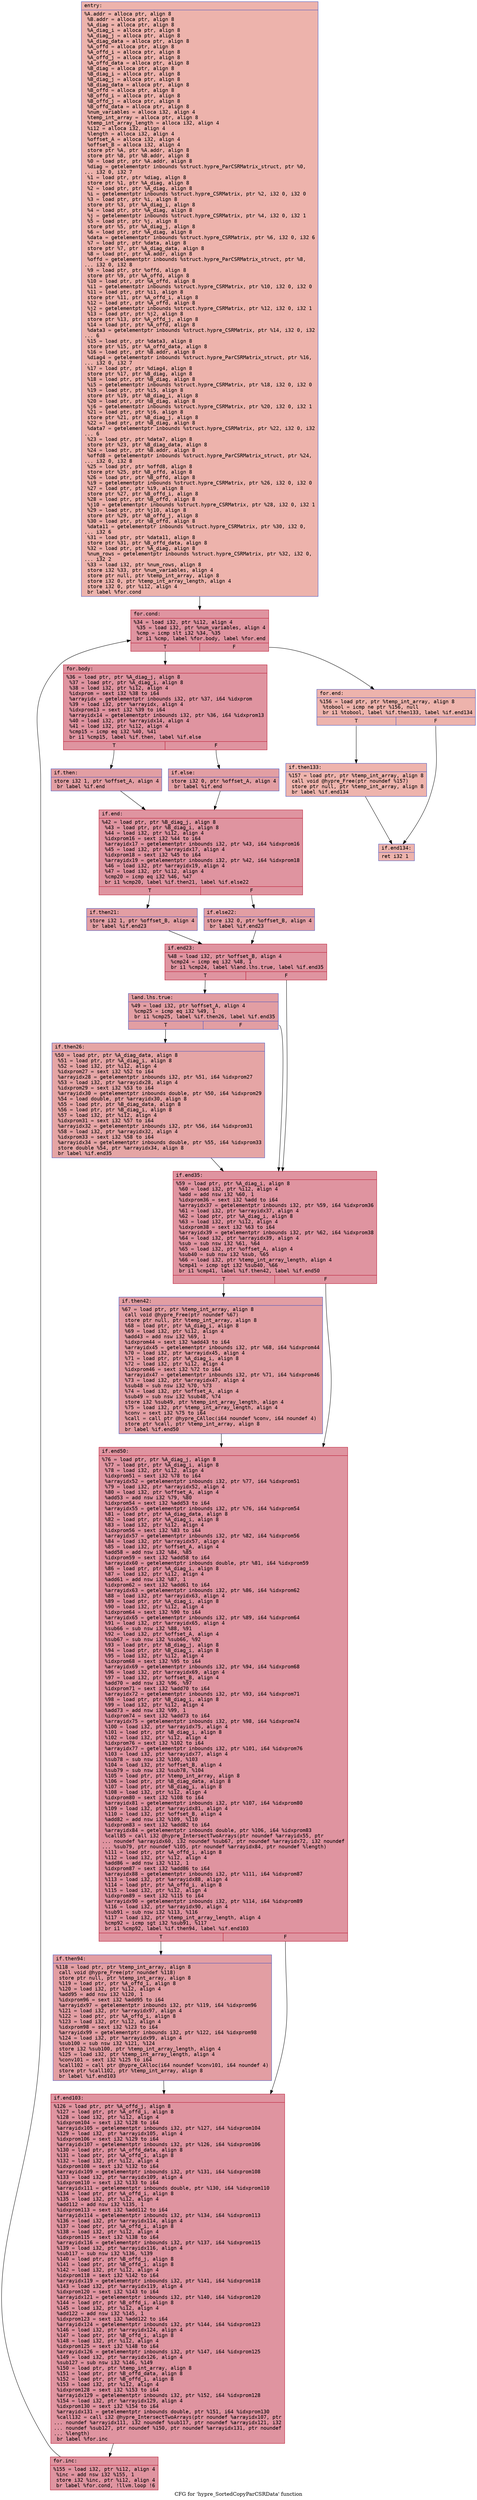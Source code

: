 digraph "CFG for 'hypre_SortedCopyParCSRData' function" {
	label="CFG for 'hypre_SortedCopyParCSRData' function";

	Node0x558f78b81e20 [shape=record,color="#3d50c3ff", style=filled, fillcolor="#d6524470" fontname="Courier",label="{entry:\l|  %A.addr = alloca ptr, align 8\l  %B.addr = alloca ptr, align 8\l  %A_diag = alloca ptr, align 8\l  %A_diag_i = alloca ptr, align 8\l  %A_diag_j = alloca ptr, align 8\l  %A_diag_data = alloca ptr, align 8\l  %A_offd = alloca ptr, align 8\l  %A_offd_i = alloca ptr, align 8\l  %A_offd_j = alloca ptr, align 8\l  %A_offd_data = alloca ptr, align 8\l  %B_diag = alloca ptr, align 8\l  %B_diag_i = alloca ptr, align 8\l  %B_diag_j = alloca ptr, align 8\l  %B_diag_data = alloca ptr, align 8\l  %B_offd = alloca ptr, align 8\l  %B_offd_i = alloca ptr, align 8\l  %B_offd_j = alloca ptr, align 8\l  %B_offd_data = alloca ptr, align 8\l  %num_variables = alloca i32, align 4\l  %temp_int_array = alloca ptr, align 8\l  %temp_int_array_length = alloca i32, align 4\l  %i12 = alloca i32, align 4\l  %length = alloca i32, align 4\l  %offset_A = alloca i32, align 4\l  %offset_B = alloca i32, align 4\l  store ptr %A, ptr %A.addr, align 8\l  store ptr %B, ptr %B.addr, align 8\l  %0 = load ptr, ptr %A.addr, align 8\l  %diag = getelementptr inbounds %struct.hypre_ParCSRMatrix_struct, ptr %0,\l... i32 0, i32 7\l  %1 = load ptr, ptr %diag, align 8\l  store ptr %1, ptr %A_diag, align 8\l  %2 = load ptr, ptr %A_diag, align 8\l  %i = getelementptr inbounds %struct.hypre_CSRMatrix, ptr %2, i32 0, i32 0\l  %3 = load ptr, ptr %i, align 8\l  store ptr %3, ptr %A_diag_i, align 8\l  %4 = load ptr, ptr %A_diag, align 8\l  %j = getelementptr inbounds %struct.hypre_CSRMatrix, ptr %4, i32 0, i32 1\l  %5 = load ptr, ptr %j, align 8\l  store ptr %5, ptr %A_diag_j, align 8\l  %6 = load ptr, ptr %A_diag, align 8\l  %data = getelementptr inbounds %struct.hypre_CSRMatrix, ptr %6, i32 0, i32 6\l  %7 = load ptr, ptr %data, align 8\l  store ptr %7, ptr %A_diag_data, align 8\l  %8 = load ptr, ptr %A.addr, align 8\l  %offd = getelementptr inbounds %struct.hypre_ParCSRMatrix_struct, ptr %8,\l... i32 0, i32 8\l  %9 = load ptr, ptr %offd, align 8\l  store ptr %9, ptr %A_offd, align 8\l  %10 = load ptr, ptr %A_offd, align 8\l  %i1 = getelementptr inbounds %struct.hypre_CSRMatrix, ptr %10, i32 0, i32 0\l  %11 = load ptr, ptr %i1, align 8\l  store ptr %11, ptr %A_offd_i, align 8\l  %12 = load ptr, ptr %A_offd, align 8\l  %j2 = getelementptr inbounds %struct.hypre_CSRMatrix, ptr %12, i32 0, i32 1\l  %13 = load ptr, ptr %j2, align 8\l  store ptr %13, ptr %A_offd_j, align 8\l  %14 = load ptr, ptr %A_offd, align 8\l  %data3 = getelementptr inbounds %struct.hypre_CSRMatrix, ptr %14, i32 0, i32\l... 6\l  %15 = load ptr, ptr %data3, align 8\l  store ptr %15, ptr %A_offd_data, align 8\l  %16 = load ptr, ptr %B.addr, align 8\l  %diag4 = getelementptr inbounds %struct.hypre_ParCSRMatrix_struct, ptr %16,\l... i32 0, i32 7\l  %17 = load ptr, ptr %diag4, align 8\l  store ptr %17, ptr %B_diag, align 8\l  %18 = load ptr, ptr %B_diag, align 8\l  %i5 = getelementptr inbounds %struct.hypre_CSRMatrix, ptr %18, i32 0, i32 0\l  %19 = load ptr, ptr %i5, align 8\l  store ptr %19, ptr %B_diag_i, align 8\l  %20 = load ptr, ptr %B_diag, align 8\l  %j6 = getelementptr inbounds %struct.hypre_CSRMatrix, ptr %20, i32 0, i32 1\l  %21 = load ptr, ptr %j6, align 8\l  store ptr %21, ptr %B_diag_j, align 8\l  %22 = load ptr, ptr %B_diag, align 8\l  %data7 = getelementptr inbounds %struct.hypre_CSRMatrix, ptr %22, i32 0, i32\l... 6\l  %23 = load ptr, ptr %data7, align 8\l  store ptr %23, ptr %B_diag_data, align 8\l  %24 = load ptr, ptr %B.addr, align 8\l  %offd8 = getelementptr inbounds %struct.hypre_ParCSRMatrix_struct, ptr %24,\l... i32 0, i32 8\l  %25 = load ptr, ptr %offd8, align 8\l  store ptr %25, ptr %B_offd, align 8\l  %26 = load ptr, ptr %B_offd, align 8\l  %i9 = getelementptr inbounds %struct.hypre_CSRMatrix, ptr %26, i32 0, i32 0\l  %27 = load ptr, ptr %i9, align 8\l  store ptr %27, ptr %B_offd_i, align 8\l  %28 = load ptr, ptr %B_offd, align 8\l  %j10 = getelementptr inbounds %struct.hypre_CSRMatrix, ptr %28, i32 0, i32 1\l  %29 = load ptr, ptr %j10, align 8\l  store ptr %29, ptr %B_offd_j, align 8\l  %30 = load ptr, ptr %B_offd, align 8\l  %data11 = getelementptr inbounds %struct.hypre_CSRMatrix, ptr %30, i32 0,\l... i32 6\l  %31 = load ptr, ptr %data11, align 8\l  store ptr %31, ptr %B_offd_data, align 8\l  %32 = load ptr, ptr %A_diag, align 8\l  %num_rows = getelementptr inbounds %struct.hypre_CSRMatrix, ptr %32, i32 0,\l... i32 2\l  %33 = load i32, ptr %num_rows, align 8\l  store i32 %33, ptr %num_variables, align 4\l  store ptr null, ptr %temp_int_array, align 8\l  store i32 0, ptr %temp_int_array_length, align 4\l  store i32 0, ptr %i12, align 4\l  br label %for.cond\l}"];
	Node0x558f78b81e20 -> Node0x558f78b86280[tooltip="entry -> for.cond\nProbability 100.00%" ];
	Node0x558f78b86280 [shape=record,color="#b70d28ff", style=filled, fillcolor="#b70d2870" fontname="Courier",label="{for.cond:\l|  %34 = load i32, ptr %i12, align 4\l  %35 = load i32, ptr %num_variables, align 4\l  %cmp = icmp slt i32 %34, %35\l  br i1 %cmp, label %for.body, label %for.end\l|{<s0>T|<s1>F}}"];
	Node0x558f78b86280:s0 -> Node0x558f78b864f0[tooltip="for.cond -> for.body\nProbability 96.88%" ];
	Node0x558f78b86280:s1 -> Node0x558f78b86540[tooltip="for.cond -> for.end\nProbability 3.12%" ];
	Node0x558f78b864f0 [shape=record,color="#b70d28ff", style=filled, fillcolor="#b70d2870" fontname="Courier",label="{for.body:\l|  %36 = load ptr, ptr %A_diag_j, align 8\l  %37 = load ptr, ptr %A_diag_i, align 8\l  %38 = load i32, ptr %i12, align 4\l  %idxprom = sext i32 %38 to i64\l  %arrayidx = getelementptr inbounds i32, ptr %37, i64 %idxprom\l  %39 = load i32, ptr %arrayidx, align 4\l  %idxprom13 = sext i32 %39 to i64\l  %arrayidx14 = getelementptr inbounds i32, ptr %36, i64 %idxprom13\l  %40 = load i32, ptr %arrayidx14, align 4\l  %41 = load i32, ptr %i12, align 4\l  %cmp15 = icmp eq i32 %40, %41\l  br i1 %cmp15, label %if.then, label %if.else\l|{<s0>T|<s1>F}}"];
	Node0x558f78b864f0:s0 -> Node0x558f78b872d0[tooltip="for.body -> if.then\nProbability 50.00%" ];
	Node0x558f78b864f0:s1 -> Node0x558f78b87340[tooltip="for.body -> if.else\nProbability 50.00%" ];
	Node0x558f78b872d0 [shape=record,color="#3d50c3ff", style=filled, fillcolor="#be242e70" fontname="Courier",label="{if.then:\l|  store i32 1, ptr %offset_A, align 4\l  br label %if.end\l}"];
	Node0x558f78b872d0 -> Node0x558f78b87500[tooltip="if.then -> if.end\nProbability 100.00%" ];
	Node0x558f78b87340 [shape=record,color="#3d50c3ff", style=filled, fillcolor="#be242e70" fontname="Courier",label="{if.else:\l|  store i32 0, ptr %offset_A, align 4\l  br label %if.end\l}"];
	Node0x558f78b87340 -> Node0x558f78b87500[tooltip="if.else -> if.end\nProbability 100.00%" ];
	Node0x558f78b87500 [shape=record,color="#b70d28ff", style=filled, fillcolor="#b70d2870" fontname="Courier",label="{if.end:\l|  %42 = load ptr, ptr %B_diag_j, align 8\l  %43 = load ptr, ptr %B_diag_i, align 8\l  %44 = load i32, ptr %i12, align 4\l  %idxprom16 = sext i32 %44 to i64\l  %arrayidx17 = getelementptr inbounds i32, ptr %43, i64 %idxprom16\l  %45 = load i32, ptr %arrayidx17, align 4\l  %idxprom18 = sext i32 %45 to i64\l  %arrayidx19 = getelementptr inbounds i32, ptr %42, i64 %idxprom18\l  %46 = load i32, ptr %arrayidx19, align 4\l  %47 = load i32, ptr %i12, align 4\l  %cmp20 = icmp eq i32 %46, %47\l  br i1 %cmp20, label %if.then21, label %if.else22\l|{<s0>T|<s1>F}}"];
	Node0x558f78b87500:s0 -> Node0x558f78b88590[tooltip="if.end -> if.then21\nProbability 50.00%" ];
	Node0x558f78b87500:s1 -> Node0x558f78b88610[tooltip="if.end -> if.else22\nProbability 50.00%" ];
	Node0x558f78b88590 [shape=record,color="#3d50c3ff", style=filled, fillcolor="#be242e70" fontname="Courier",label="{if.then21:\l|  store i32 1, ptr %offset_B, align 4\l  br label %if.end23\l}"];
	Node0x558f78b88590 -> Node0x558f78b887e0[tooltip="if.then21 -> if.end23\nProbability 100.00%" ];
	Node0x558f78b88610 [shape=record,color="#3d50c3ff", style=filled, fillcolor="#be242e70" fontname="Courier",label="{if.else22:\l|  store i32 0, ptr %offset_B, align 4\l  br label %if.end23\l}"];
	Node0x558f78b88610 -> Node0x558f78b887e0[tooltip="if.else22 -> if.end23\nProbability 100.00%" ];
	Node0x558f78b887e0 [shape=record,color="#b70d28ff", style=filled, fillcolor="#b70d2870" fontname="Courier",label="{if.end23:\l|  %48 = load i32, ptr %offset_B, align 4\l  %cmp24 = icmp eq i32 %48, 1\l  br i1 %cmp24, label %land.lhs.true, label %if.end35\l|{<s0>T|<s1>F}}"];
	Node0x558f78b887e0:s0 -> Node0x558f78b88b10[tooltip="if.end23 -> land.lhs.true\nProbability 50.00%" ];
	Node0x558f78b887e0:s1 -> Node0x558f78b88b90[tooltip="if.end23 -> if.end35\nProbability 50.00%" ];
	Node0x558f78b88b10 [shape=record,color="#3d50c3ff", style=filled, fillcolor="#be242e70" fontname="Courier",label="{land.lhs.true:\l|  %49 = load i32, ptr %offset_A, align 4\l  %cmp25 = icmp eq i32 %49, 1\l  br i1 %cmp25, label %if.then26, label %if.end35\l|{<s0>T|<s1>F}}"];
	Node0x558f78b88b10:s0 -> Node0x558f78b7e540[tooltip="land.lhs.true -> if.then26\nProbability 50.00%" ];
	Node0x558f78b88b10:s1 -> Node0x558f78b88b90[tooltip="land.lhs.true -> if.end35\nProbability 50.00%" ];
	Node0x558f78b7e540 [shape=record,color="#3d50c3ff", style=filled, fillcolor="#c5333470" fontname="Courier",label="{if.then26:\l|  %50 = load ptr, ptr %A_diag_data, align 8\l  %51 = load ptr, ptr %A_diag_i, align 8\l  %52 = load i32, ptr %i12, align 4\l  %idxprom27 = sext i32 %52 to i64\l  %arrayidx28 = getelementptr inbounds i32, ptr %51, i64 %idxprom27\l  %53 = load i32, ptr %arrayidx28, align 4\l  %idxprom29 = sext i32 %53 to i64\l  %arrayidx30 = getelementptr inbounds double, ptr %50, i64 %idxprom29\l  %54 = load double, ptr %arrayidx30, align 8\l  %55 = load ptr, ptr %B_diag_data, align 8\l  %56 = load ptr, ptr %B_diag_i, align 8\l  %57 = load i32, ptr %i12, align 4\l  %idxprom31 = sext i32 %57 to i64\l  %arrayidx32 = getelementptr inbounds i32, ptr %56, i64 %idxprom31\l  %58 = load i32, ptr %arrayidx32, align 4\l  %idxprom33 = sext i32 %58 to i64\l  %arrayidx34 = getelementptr inbounds double, ptr %55, i64 %idxprom33\l  store double %54, ptr %arrayidx34, align 8\l  br label %if.end35\l}"];
	Node0x558f78b7e540 -> Node0x558f78b88b90[tooltip="if.then26 -> if.end35\nProbability 100.00%" ];
	Node0x558f78b88b90 [shape=record,color="#b70d28ff", style=filled, fillcolor="#b70d2870" fontname="Courier",label="{if.end35:\l|  %59 = load ptr, ptr %A_diag_i, align 8\l  %60 = load i32, ptr %i12, align 4\l  %add = add nsw i32 %60, 1\l  %idxprom36 = sext i32 %add to i64\l  %arrayidx37 = getelementptr inbounds i32, ptr %59, i64 %idxprom36\l  %61 = load i32, ptr %arrayidx37, align 4\l  %62 = load ptr, ptr %A_diag_i, align 8\l  %63 = load i32, ptr %i12, align 4\l  %idxprom38 = sext i32 %63 to i64\l  %arrayidx39 = getelementptr inbounds i32, ptr %62, i64 %idxprom38\l  %64 = load i32, ptr %arrayidx39, align 4\l  %sub = sub nsw i32 %61, %64\l  %65 = load i32, ptr %offset_A, align 4\l  %sub40 = sub nsw i32 %sub, %65\l  %66 = load i32, ptr %temp_int_array_length, align 4\l  %cmp41 = icmp sgt i32 %sub40, %66\l  br i1 %cmp41, label %if.then42, label %if.end50\l|{<s0>T|<s1>F}}"];
	Node0x558f78b88b90:s0 -> Node0x558f78b8b470[tooltip="if.end35 -> if.then42\nProbability 50.00%" ];
	Node0x558f78b88b90:s1 -> Node0x558f78b8b4c0[tooltip="if.end35 -> if.end50\nProbability 50.00%" ];
	Node0x558f78b8b470 [shape=record,color="#3d50c3ff", style=filled, fillcolor="#be242e70" fontname="Courier",label="{if.then42:\l|  %67 = load ptr, ptr %temp_int_array, align 8\l  call void @hypre_Free(ptr noundef %67)\l  store ptr null, ptr %temp_int_array, align 8\l  %68 = load ptr, ptr %A_diag_i, align 8\l  %69 = load i32, ptr %i12, align 4\l  %add43 = add nsw i32 %69, 1\l  %idxprom44 = sext i32 %add43 to i64\l  %arrayidx45 = getelementptr inbounds i32, ptr %68, i64 %idxprom44\l  %70 = load i32, ptr %arrayidx45, align 4\l  %71 = load ptr, ptr %A_diag_i, align 8\l  %72 = load i32, ptr %i12, align 4\l  %idxprom46 = sext i32 %72 to i64\l  %arrayidx47 = getelementptr inbounds i32, ptr %71, i64 %idxprom46\l  %73 = load i32, ptr %arrayidx47, align 4\l  %sub48 = sub nsw i32 %70, %73\l  %74 = load i32, ptr %offset_A, align 4\l  %sub49 = sub nsw i32 %sub48, %74\l  store i32 %sub49, ptr %temp_int_array_length, align 4\l  %75 = load i32, ptr %temp_int_array_length, align 4\l  %conv = sext i32 %75 to i64\l  %call = call ptr @hypre_CAlloc(i64 noundef %conv, i64 noundef 4)\l  store ptr %call, ptr %temp_int_array, align 8\l  br label %if.end50\l}"];
	Node0x558f78b8b470 -> Node0x558f78b8b4c0[tooltip="if.then42 -> if.end50\nProbability 100.00%" ];
	Node0x558f78b8b4c0 [shape=record,color="#b70d28ff", style=filled, fillcolor="#b70d2870" fontname="Courier",label="{if.end50:\l|  %76 = load ptr, ptr %A_diag_j, align 8\l  %77 = load ptr, ptr %A_diag_i, align 8\l  %78 = load i32, ptr %i12, align 4\l  %idxprom51 = sext i32 %78 to i64\l  %arrayidx52 = getelementptr inbounds i32, ptr %77, i64 %idxprom51\l  %79 = load i32, ptr %arrayidx52, align 4\l  %80 = load i32, ptr %offset_A, align 4\l  %add53 = add nsw i32 %79, %80\l  %idxprom54 = sext i32 %add53 to i64\l  %arrayidx55 = getelementptr inbounds i32, ptr %76, i64 %idxprom54\l  %81 = load ptr, ptr %A_diag_data, align 8\l  %82 = load ptr, ptr %A_diag_i, align 8\l  %83 = load i32, ptr %i12, align 4\l  %idxprom56 = sext i32 %83 to i64\l  %arrayidx57 = getelementptr inbounds i32, ptr %82, i64 %idxprom56\l  %84 = load i32, ptr %arrayidx57, align 4\l  %85 = load i32, ptr %offset_A, align 4\l  %add58 = add nsw i32 %84, %85\l  %idxprom59 = sext i32 %add58 to i64\l  %arrayidx60 = getelementptr inbounds double, ptr %81, i64 %idxprom59\l  %86 = load ptr, ptr %A_diag_i, align 8\l  %87 = load i32, ptr %i12, align 4\l  %add61 = add nsw i32 %87, 1\l  %idxprom62 = sext i32 %add61 to i64\l  %arrayidx63 = getelementptr inbounds i32, ptr %86, i64 %idxprom62\l  %88 = load i32, ptr %arrayidx63, align 4\l  %89 = load ptr, ptr %A_diag_i, align 8\l  %90 = load i32, ptr %i12, align 4\l  %idxprom64 = sext i32 %90 to i64\l  %arrayidx65 = getelementptr inbounds i32, ptr %89, i64 %idxprom64\l  %91 = load i32, ptr %arrayidx65, align 4\l  %sub66 = sub nsw i32 %88, %91\l  %92 = load i32, ptr %offset_A, align 4\l  %sub67 = sub nsw i32 %sub66, %92\l  %93 = load ptr, ptr %B_diag_j, align 8\l  %94 = load ptr, ptr %B_diag_i, align 8\l  %95 = load i32, ptr %i12, align 4\l  %idxprom68 = sext i32 %95 to i64\l  %arrayidx69 = getelementptr inbounds i32, ptr %94, i64 %idxprom68\l  %96 = load i32, ptr %arrayidx69, align 4\l  %97 = load i32, ptr %offset_B, align 4\l  %add70 = add nsw i32 %96, %97\l  %idxprom71 = sext i32 %add70 to i64\l  %arrayidx72 = getelementptr inbounds i32, ptr %93, i64 %idxprom71\l  %98 = load ptr, ptr %B_diag_i, align 8\l  %99 = load i32, ptr %i12, align 4\l  %add73 = add nsw i32 %99, 1\l  %idxprom74 = sext i32 %add73 to i64\l  %arrayidx75 = getelementptr inbounds i32, ptr %98, i64 %idxprom74\l  %100 = load i32, ptr %arrayidx75, align 4\l  %101 = load ptr, ptr %B_diag_i, align 8\l  %102 = load i32, ptr %i12, align 4\l  %idxprom76 = sext i32 %102 to i64\l  %arrayidx77 = getelementptr inbounds i32, ptr %101, i64 %idxprom76\l  %103 = load i32, ptr %arrayidx77, align 4\l  %sub78 = sub nsw i32 %100, %103\l  %104 = load i32, ptr %offset_B, align 4\l  %sub79 = sub nsw i32 %sub78, %104\l  %105 = load ptr, ptr %temp_int_array, align 8\l  %106 = load ptr, ptr %B_diag_data, align 8\l  %107 = load ptr, ptr %B_diag_i, align 8\l  %108 = load i32, ptr %i12, align 4\l  %idxprom80 = sext i32 %108 to i64\l  %arrayidx81 = getelementptr inbounds i32, ptr %107, i64 %idxprom80\l  %109 = load i32, ptr %arrayidx81, align 4\l  %110 = load i32, ptr %offset_B, align 4\l  %add82 = add nsw i32 %109, %110\l  %idxprom83 = sext i32 %add82 to i64\l  %arrayidx84 = getelementptr inbounds double, ptr %106, i64 %idxprom83\l  %call85 = call i32 @hypre_IntersectTwoArrays(ptr noundef %arrayidx55, ptr\l... noundef %arrayidx60, i32 noundef %sub67, ptr noundef %arrayidx72, i32 noundef\l... %sub79, ptr noundef %105, ptr noundef %arrayidx84, ptr noundef %length)\l  %111 = load ptr, ptr %A_offd_i, align 8\l  %112 = load i32, ptr %i12, align 4\l  %add86 = add nsw i32 %112, 1\l  %idxprom87 = sext i32 %add86 to i64\l  %arrayidx88 = getelementptr inbounds i32, ptr %111, i64 %idxprom87\l  %113 = load i32, ptr %arrayidx88, align 4\l  %114 = load ptr, ptr %A_offd_i, align 8\l  %115 = load i32, ptr %i12, align 4\l  %idxprom89 = sext i32 %115 to i64\l  %arrayidx90 = getelementptr inbounds i32, ptr %114, i64 %idxprom89\l  %116 = load i32, ptr %arrayidx90, align 4\l  %sub91 = sub nsw i32 %113, %116\l  %117 = load i32, ptr %temp_int_array_length, align 4\l  %cmp92 = icmp sgt i32 %sub91, %117\l  br i1 %cmp92, label %if.then94, label %if.end103\l|{<s0>T|<s1>F}}"];
	Node0x558f78b8b4c0:s0 -> Node0x558f78b90820[tooltip="if.end50 -> if.then94\nProbability 50.00%" ];
	Node0x558f78b8b4c0:s1 -> Node0x558f78b90870[tooltip="if.end50 -> if.end103\nProbability 50.00%" ];
	Node0x558f78b90820 [shape=record,color="#3d50c3ff", style=filled, fillcolor="#be242e70" fontname="Courier",label="{if.then94:\l|  %118 = load ptr, ptr %temp_int_array, align 8\l  call void @hypre_Free(ptr noundef %118)\l  store ptr null, ptr %temp_int_array, align 8\l  %119 = load ptr, ptr %A_offd_i, align 8\l  %120 = load i32, ptr %i12, align 4\l  %add95 = add nsw i32 %120, 1\l  %idxprom96 = sext i32 %add95 to i64\l  %arrayidx97 = getelementptr inbounds i32, ptr %119, i64 %idxprom96\l  %121 = load i32, ptr %arrayidx97, align 4\l  %122 = load ptr, ptr %A_offd_i, align 8\l  %123 = load i32, ptr %i12, align 4\l  %idxprom98 = sext i32 %123 to i64\l  %arrayidx99 = getelementptr inbounds i32, ptr %122, i64 %idxprom98\l  %124 = load i32, ptr %arrayidx99, align 4\l  %sub100 = sub nsw i32 %121, %124\l  store i32 %sub100, ptr %temp_int_array_length, align 4\l  %125 = load i32, ptr %temp_int_array_length, align 4\l  %conv101 = sext i32 %125 to i64\l  %call102 = call ptr @hypre_CAlloc(i64 noundef %conv101, i64 noundef 4)\l  store ptr %call102, ptr %temp_int_array, align 8\l  br label %if.end103\l}"];
	Node0x558f78b90820 -> Node0x558f78b90870[tooltip="if.then94 -> if.end103\nProbability 100.00%" ];
	Node0x558f78b90870 [shape=record,color="#b70d28ff", style=filled, fillcolor="#b70d2870" fontname="Courier",label="{if.end103:\l|  %126 = load ptr, ptr %A_offd_j, align 8\l  %127 = load ptr, ptr %A_offd_i, align 8\l  %128 = load i32, ptr %i12, align 4\l  %idxprom104 = sext i32 %128 to i64\l  %arrayidx105 = getelementptr inbounds i32, ptr %127, i64 %idxprom104\l  %129 = load i32, ptr %arrayidx105, align 4\l  %idxprom106 = sext i32 %129 to i64\l  %arrayidx107 = getelementptr inbounds i32, ptr %126, i64 %idxprom106\l  %130 = load ptr, ptr %A_offd_data, align 8\l  %131 = load ptr, ptr %A_offd_i, align 8\l  %132 = load i32, ptr %i12, align 4\l  %idxprom108 = sext i32 %132 to i64\l  %arrayidx109 = getelementptr inbounds i32, ptr %131, i64 %idxprom108\l  %133 = load i32, ptr %arrayidx109, align 4\l  %idxprom110 = sext i32 %133 to i64\l  %arrayidx111 = getelementptr inbounds double, ptr %130, i64 %idxprom110\l  %134 = load ptr, ptr %A_offd_i, align 8\l  %135 = load i32, ptr %i12, align 4\l  %add112 = add nsw i32 %135, 1\l  %idxprom113 = sext i32 %add112 to i64\l  %arrayidx114 = getelementptr inbounds i32, ptr %134, i64 %idxprom113\l  %136 = load i32, ptr %arrayidx114, align 4\l  %137 = load ptr, ptr %A_offd_i, align 8\l  %138 = load i32, ptr %i12, align 4\l  %idxprom115 = sext i32 %138 to i64\l  %arrayidx116 = getelementptr inbounds i32, ptr %137, i64 %idxprom115\l  %139 = load i32, ptr %arrayidx116, align 4\l  %sub117 = sub nsw i32 %136, %139\l  %140 = load ptr, ptr %B_offd_j, align 8\l  %141 = load ptr, ptr %B_offd_i, align 8\l  %142 = load i32, ptr %i12, align 4\l  %idxprom118 = sext i32 %142 to i64\l  %arrayidx119 = getelementptr inbounds i32, ptr %141, i64 %idxprom118\l  %143 = load i32, ptr %arrayidx119, align 4\l  %idxprom120 = sext i32 %143 to i64\l  %arrayidx121 = getelementptr inbounds i32, ptr %140, i64 %idxprom120\l  %144 = load ptr, ptr %B_offd_i, align 8\l  %145 = load i32, ptr %i12, align 4\l  %add122 = add nsw i32 %145, 1\l  %idxprom123 = sext i32 %add122 to i64\l  %arrayidx124 = getelementptr inbounds i32, ptr %144, i64 %idxprom123\l  %146 = load i32, ptr %arrayidx124, align 4\l  %147 = load ptr, ptr %B_offd_i, align 8\l  %148 = load i32, ptr %i12, align 4\l  %idxprom125 = sext i32 %148 to i64\l  %arrayidx126 = getelementptr inbounds i32, ptr %147, i64 %idxprom125\l  %149 = load i32, ptr %arrayidx126, align 4\l  %sub127 = sub nsw i32 %146, %149\l  %150 = load ptr, ptr %temp_int_array, align 8\l  %151 = load ptr, ptr %B_offd_data, align 8\l  %152 = load ptr, ptr %B_offd_i, align 8\l  %153 = load i32, ptr %i12, align 4\l  %idxprom128 = sext i32 %153 to i64\l  %arrayidx129 = getelementptr inbounds i32, ptr %152, i64 %idxprom128\l  %154 = load i32, ptr %arrayidx129, align 4\l  %idxprom130 = sext i32 %154 to i64\l  %arrayidx131 = getelementptr inbounds double, ptr %151, i64 %idxprom130\l  %call132 = call i32 @hypre_IntersectTwoArrays(ptr noundef %arrayidx107, ptr\l... noundef %arrayidx111, i32 noundef %sub117, ptr noundef %arrayidx121, i32\l... noundef %sub127, ptr noundef %150, ptr noundef %arrayidx131, ptr noundef\l... %length)\l  br label %for.inc\l}"];
	Node0x558f78b90870 -> Node0x558f78b93c90[tooltip="if.end103 -> for.inc\nProbability 100.00%" ];
	Node0x558f78b93c90 [shape=record,color="#b70d28ff", style=filled, fillcolor="#b70d2870" fontname="Courier",label="{for.inc:\l|  %155 = load i32, ptr %i12, align 4\l  %inc = add nsw i32 %155, 1\l  store i32 %inc, ptr %i12, align 4\l  br label %for.cond, !llvm.loop !6\l}"];
	Node0x558f78b93c90 -> Node0x558f78b86280[tooltip="for.inc -> for.cond\nProbability 100.00%" ];
	Node0x558f78b86540 [shape=record,color="#3d50c3ff", style=filled, fillcolor="#d6524470" fontname="Courier",label="{for.end:\l|  %156 = load ptr, ptr %temp_int_array, align 8\l  %tobool = icmp ne ptr %156, null\l  br i1 %tobool, label %if.then133, label %if.end134\l|{<s0>T|<s1>F}}"];
	Node0x558f78b86540:s0 -> Node0x558f78b94180[tooltip="for.end -> if.then133\nProbability 62.50%" ];
	Node0x558f78b86540:s1 -> Node0x558f78b941d0[tooltip="for.end -> if.end134\nProbability 37.50%" ];
	Node0x558f78b94180 [shape=record,color="#3d50c3ff", style=filled, fillcolor="#d8564670" fontname="Courier",label="{if.then133:\l|  %157 = load ptr, ptr %temp_int_array, align 8\l  call void @hypre_Free(ptr noundef %157)\l  store ptr null, ptr %temp_int_array, align 8\l  br label %if.end134\l}"];
	Node0x558f78b94180 -> Node0x558f78b941d0[tooltip="if.then133 -> if.end134\nProbability 100.00%" ];
	Node0x558f78b941d0 [shape=record,color="#3d50c3ff", style=filled, fillcolor="#d6524470" fontname="Courier",label="{if.end134:\l|  ret i32 1\l}"];
}
